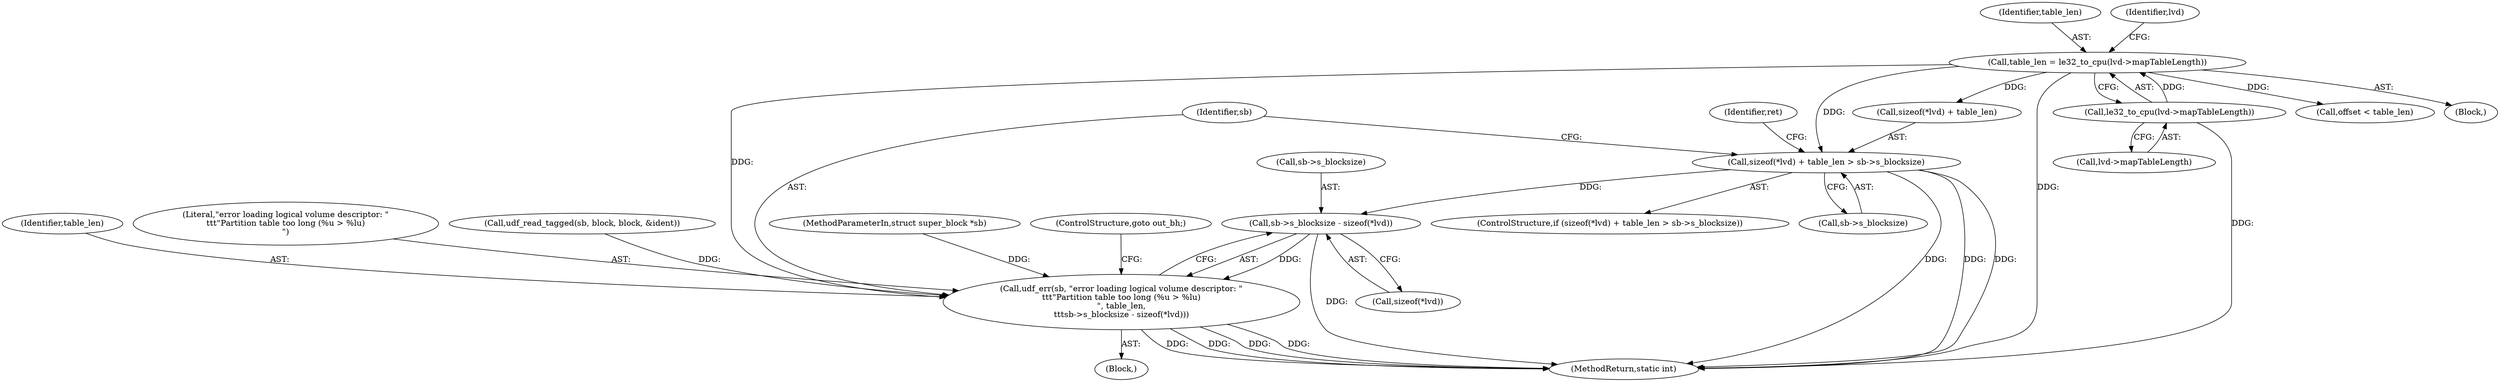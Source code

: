 digraph "0_linux_1df2ae31c724e57be9d7ac00d78db8a5dabdd050@API" {
"1000167" [label="(Call,sb->s_blocksize - sizeof(*lvd))"];
"1000153" [label="(Call,sizeof(*lvd) + table_len > sb->s_blocksize)"];
"1000146" [label="(Call,table_len = le32_to_cpu(lvd->mapTableLength))"];
"1000148" [label="(Call,le32_to_cpu(lvd->mapTableLength))"];
"1000163" [label="(Call,udf_err(sb, \"error loading logical volume descriptor: \"\n\t\t\t\"Partition table too long (%u > %lu)\n\", table_len,\n\t\t\tsb->s_blocksize - sizeof(*lvd)))"];
"1000168" [label="(Call,sb->s_blocksize)"];
"1000154" [label="(Call,sizeof(*lvd) + table_len)"];
"1000148" [label="(Call,le32_to_cpu(lvd->mapTableLength))"];
"1000101" [label="(MethodParameterIn,struct super_block *sb)"];
"1000176" [label="(Identifier,ret)"];
"1000149" [label="(Call,lvd->mapTableLength)"];
"1000163" [label="(Call,udf_err(sb, \"error loading logical volume descriptor: \"\n\t\t\t\"Partition table too long (%u > %lu)\n\", table_len,\n\t\t\tsb->s_blocksize - sizeof(*lvd)))"];
"1000174" [label="(ControlStructure,goto out_bh;)"];
"1000171" [label="(Call,sizeof(*lvd))"];
"1000166" [label="(Identifier,table_len)"];
"1000152" [label="(ControlStructure,if (sizeof(*lvd) + table_len > sb->s_blocksize))"];
"1000159" [label="(Call,sb->s_blocksize)"];
"1000162" [label="(Block,)"];
"1000200" [label="(Call,offset < table_len)"];
"1000590" [label="(MethodReturn,static int)"];
"1000104" [label="(Block,)"];
"1000153" [label="(Call,sizeof(*lvd) + table_len > sb->s_blocksize)"];
"1000164" [label="(Identifier,sb)"];
"1000165" [label="(Literal,\"error loading logical volume descriptor: \"\n\t\t\t\"Partition table too long (%u > %lu)\n\")"];
"1000146" [label="(Call,table_len = le32_to_cpu(lvd->mapTableLength))"];
"1000147" [label="(Identifier,table_len)"];
"1000124" [label="(Call,udf_read_tagged(sb, block, block, &ident))"];
"1000167" [label="(Call,sb->s_blocksize - sizeof(*lvd))"];
"1000157" [label="(Identifier,lvd)"];
"1000167" -> "1000163"  [label="AST: "];
"1000167" -> "1000171"  [label="CFG: "];
"1000168" -> "1000167"  [label="AST: "];
"1000171" -> "1000167"  [label="AST: "];
"1000163" -> "1000167"  [label="CFG: "];
"1000167" -> "1000590"  [label="DDG: "];
"1000167" -> "1000163"  [label="DDG: "];
"1000153" -> "1000167"  [label="DDG: "];
"1000153" -> "1000152"  [label="AST: "];
"1000153" -> "1000159"  [label="CFG: "];
"1000154" -> "1000153"  [label="AST: "];
"1000159" -> "1000153"  [label="AST: "];
"1000164" -> "1000153"  [label="CFG: "];
"1000176" -> "1000153"  [label="CFG: "];
"1000153" -> "1000590"  [label="DDG: "];
"1000153" -> "1000590"  [label="DDG: "];
"1000153" -> "1000590"  [label="DDG: "];
"1000146" -> "1000153"  [label="DDG: "];
"1000146" -> "1000104"  [label="AST: "];
"1000146" -> "1000148"  [label="CFG: "];
"1000147" -> "1000146"  [label="AST: "];
"1000148" -> "1000146"  [label="AST: "];
"1000157" -> "1000146"  [label="CFG: "];
"1000146" -> "1000590"  [label="DDG: "];
"1000148" -> "1000146"  [label="DDG: "];
"1000146" -> "1000154"  [label="DDG: "];
"1000146" -> "1000163"  [label="DDG: "];
"1000146" -> "1000200"  [label="DDG: "];
"1000148" -> "1000149"  [label="CFG: "];
"1000149" -> "1000148"  [label="AST: "];
"1000148" -> "1000590"  [label="DDG: "];
"1000163" -> "1000162"  [label="AST: "];
"1000164" -> "1000163"  [label="AST: "];
"1000165" -> "1000163"  [label="AST: "];
"1000166" -> "1000163"  [label="AST: "];
"1000174" -> "1000163"  [label="CFG: "];
"1000163" -> "1000590"  [label="DDG: "];
"1000163" -> "1000590"  [label="DDG: "];
"1000163" -> "1000590"  [label="DDG: "];
"1000163" -> "1000590"  [label="DDG: "];
"1000124" -> "1000163"  [label="DDG: "];
"1000101" -> "1000163"  [label="DDG: "];
}
